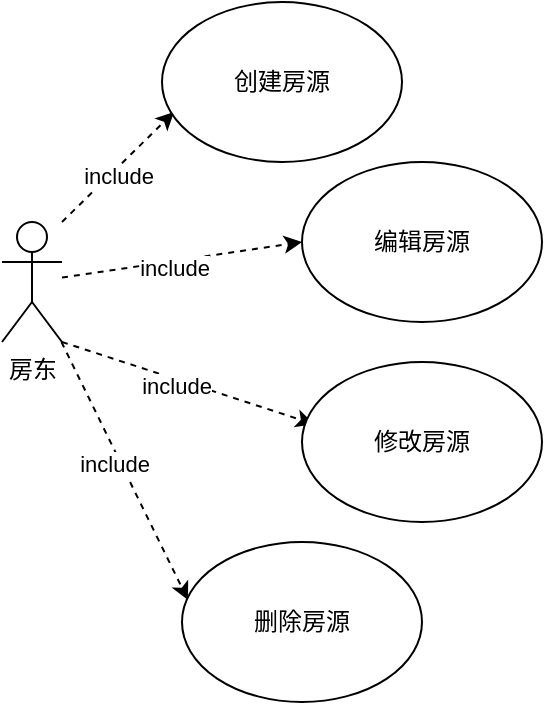 <mxfile version="26.1.1">
  <diagram name="第 1 页" id="y8iRc_hnr8QdAHlHdXpc">
    <mxGraphModel dx="1426" dy="781" grid="1" gridSize="10" guides="1" tooltips="1" connect="1" arrows="1" fold="1" page="1" pageScale="1" pageWidth="827" pageHeight="1169" math="0" shadow="0">
      <root>
        <mxCell id="0" />
        <mxCell id="1" parent="0" />
        <mxCell id="xBQ5lWTiT3AFR272K-I_-1" value="房东" style="shape=umlActor;verticalLabelPosition=bottom;verticalAlign=top;html=1;outlineConnect=0;" vertex="1" parent="1">
          <mxGeometry x="80" y="310" width="30" height="60" as="geometry" />
        </mxCell>
        <mxCell id="xBQ5lWTiT3AFR272K-I_-2" value="" style="endArrow=classic;html=1;rounded=0;dashed=1;entryX=0.05;entryY=0.688;entryDx=0;entryDy=0;entryPerimeter=0;" edge="1" parent="1" target="xBQ5lWTiT3AFR272K-I_-3">
          <mxGeometry width="50" height="50" relative="1" as="geometry">
            <mxPoint x="110" y="310" as="sourcePoint" />
            <mxPoint x="160" y="260" as="targetPoint" />
          </mxGeometry>
        </mxCell>
        <mxCell id="xBQ5lWTiT3AFR272K-I_-4" value="include" style="edgeLabel;html=1;align=center;verticalAlign=middle;resizable=0;points=[];" vertex="1" connectable="0" parent="xBQ5lWTiT3AFR272K-I_-2">
          <mxGeometry x="-0.08" y="-3" relative="1" as="geometry">
            <mxPoint as="offset" />
          </mxGeometry>
        </mxCell>
        <mxCell id="xBQ5lWTiT3AFR272K-I_-3" value="创建房源" style="ellipse;whiteSpace=wrap;html=1;" vertex="1" parent="1">
          <mxGeometry x="160" y="200" width="120" height="80" as="geometry" />
        </mxCell>
        <mxCell id="xBQ5lWTiT3AFR272K-I_-5" value="" style="endArrow=classic;html=1;rounded=0;dashed=1;entryX=0;entryY=0.5;entryDx=0;entryDy=0;" edge="1" parent="1" source="xBQ5lWTiT3AFR272K-I_-1" target="xBQ5lWTiT3AFR272K-I_-7">
          <mxGeometry width="50" height="50" relative="1" as="geometry">
            <mxPoint x="130" y="360" as="sourcePoint" />
            <mxPoint x="180" y="340" as="targetPoint" />
          </mxGeometry>
        </mxCell>
        <mxCell id="xBQ5lWTiT3AFR272K-I_-6" value="include" style="edgeLabel;html=1;align=center;verticalAlign=middle;resizable=0;points=[];" vertex="1" connectable="0" parent="xBQ5lWTiT3AFR272K-I_-5">
          <mxGeometry x="-0.08" y="-3" relative="1" as="geometry">
            <mxPoint as="offset" />
          </mxGeometry>
        </mxCell>
        <mxCell id="xBQ5lWTiT3AFR272K-I_-7" value="编辑房源" style="ellipse;whiteSpace=wrap;html=1;" vertex="1" parent="1">
          <mxGeometry x="230" y="280" width="120" height="80" as="geometry" />
        </mxCell>
        <mxCell id="xBQ5lWTiT3AFR272K-I_-11" value="" style="endArrow=classic;html=1;rounded=0;dashed=1;exitX=1;exitY=1;exitDx=0;exitDy=0;exitPerimeter=0;entryX=0.05;entryY=0.388;entryDx=0;entryDy=0;entryPerimeter=0;" edge="1" parent="1" source="xBQ5lWTiT3AFR272K-I_-1" target="xBQ5lWTiT3AFR272K-I_-15">
          <mxGeometry width="50" height="50" relative="1" as="geometry">
            <mxPoint x="130" y="450" as="sourcePoint" />
            <mxPoint x="230" y="410" as="targetPoint" />
          </mxGeometry>
        </mxCell>
        <mxCell id="xBQ5lWTiT3AFR272K-I_-12" value="include" style="edgeLabel;html=1;align=center;verticalAlign=middle;resizable=0;points=[];" vertex="1" connectable="0" parent="xBQ5lWTiT3AFR272K-I_-11">
          <mxGeometry x="-0.08" y="-3" relative="1" as="geometry">
            <mxPoint as="offset" />
          </mxGeometry>
        </mxCell>
        <mxCell id="xBQ5lWTiT3AFR272K-I_-13" value="" style="endArrow=classic;html=1;rounded=0;dashed=1;entryX=0.025;entryY=0.363;entryDx=0;entryDy=0;entryPerimeter=0;" edge="1" parent="1" source="xBQ5lWTiT3AFR272K-I_-1" target="xBQ5lWTiT3AFR272K-I_-16">
          <mxGeometry width="50" height="50" relative="1" as="geometry">
            <mxPoint x="110" y="480" as="sourcePoint" />
            <mxPoint x="170" y="500" as="targetPoint" />
          </mxGeometry>
        </mxCell>
        <mxCell id="xBQ5lWTiT3AFR272K-I_-14" value="include" style="edgeLabel;html=1;align=center;verticalAlign=middle;resizable=0;points=[];" vertex="1" connectable="0" parent="xBQ5lWTiT3AFR272K-I_-13">
          <mxGeometry x="-0.08" y="-3" relative="1" as="geometry">
            <mxPoint as="offset" />
          </mxGeometry>
        </mxCell>
        <mxCell id="xBQ5lWTiT3AFR272K-I_-15" value="修改房源" style="ellipse;whiteSpace=wrap;html=1;" vertex="1" parent="1">
          <mxGeometry x="230" y="380" width="120" height="80" as="geometry" />
        </mxCell>
        <mxCell id="xBQ5lWTiT3AFR272K-I_-16" value="删除房源" style="ellipse;whiteSpace=wrap;html=1;" vertex="1" parent="1">
          <mxGeometry x="170" y="470" width="120" height="80" as="geometry" />
        </mxCell>
      </root>
    </mxGraphModel>
  </diagram>
</mxfile>
